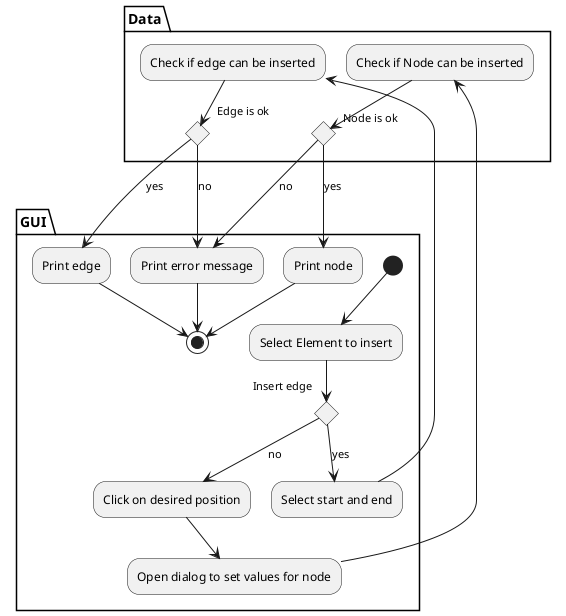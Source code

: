 @startuml

partition GUI {
  (*) --> "Select Element to insert"
   if "Insert edge" then
     -->[yes] "Select start and end"
   else
     -->[no] "Click on desired position"
   endif
  "Click on desired position" --> "Open dialog to set values for node"
  "Print error message" --> (*)
  "Print node" --> (*)
  "Print edge" --> (*)
}

partition Data {
   "Open dialog to set values for node" --> "Check if Node can be inserted"
   if "Node is ok" then
     -->[yes] "Print node"
   else
     -->[no] "Print error message"
   endif
   "Select start and end" --> "Check if edge can be inserted"
   if "Edge is ok" then
     -->[yes] "Print edge"
   else
     -->[no] "Print error message"
   endif
}

@enduml